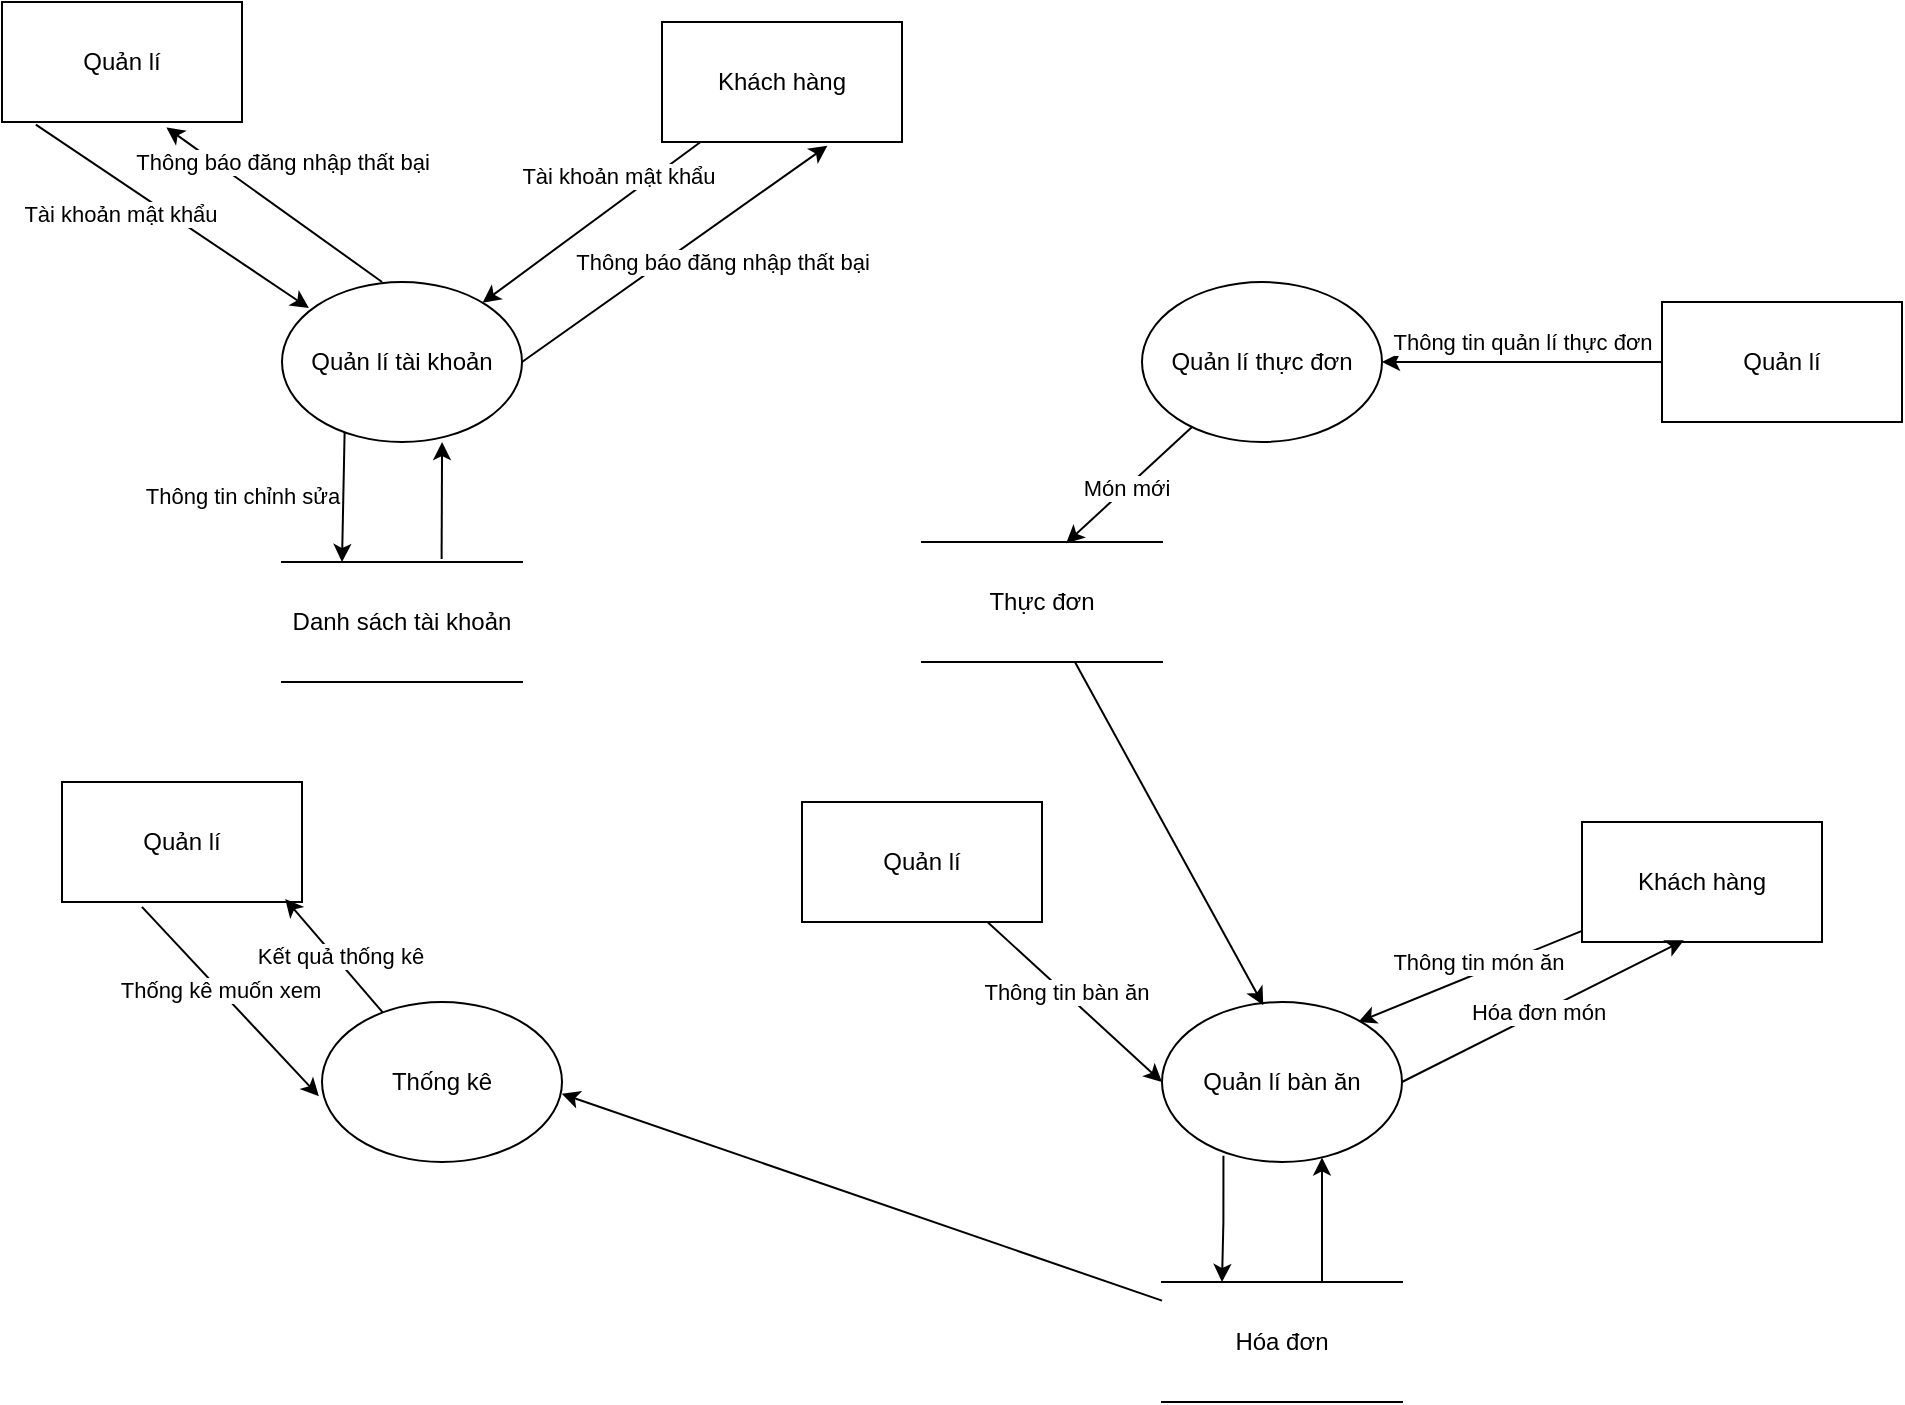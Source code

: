 <mxfile version="25.0.3">
  <diagram name="Page-1" id="23KiS0wJYd-hIT1gN5Hk">
    <mxGraphModel dx="1209" dy="709" grid="1" gridSize="10" guides="1" tooltips="1" connect="1" arrows="1" fold="1" page="1" pageScale="1" pageWidth="850" pageHeight="1100" math="0" shadow="0">
      <root>
        <mxCell id="0" />
        <mxCell id="1" parent="0" />
        <mxCell id="ZsxzbSCh8hVSPQhu20VD-19" style="rounded=0;orthogonalLoop=1;jettySize=auto;html=1;entryX=0.25;entryY=0;entryDx=0;entryDy=0;exitX=0.261;exitY=0.931;exitDx=0;exitDy=0;exitPerimeter=0;" parent="1" source="ZsxzbSCh8hVSPQhu20VD-1" target="ZsxzbSCh8hVSPQhu20VD-18" edge="1">
          <mxGeometry relative="1" as="geometry" />
        </mxCell>
        <mxCell id="ZsxzbSCh8hVSPQhu20VD-21" value="Thông tin chỉnh sửa" style="edgeLabel;html=1;align=center;verticalAlign=middle;resizable=0;points=[];" parent="ZsxzbSCh8hVSPQhu20VD-19" vertex="1" connectable="0">
          <mxGeometry x="-0.009" y="-1" relative="1" as="geometry">
            <mxPoint x="-50" as="offset" />
          </mxGeometry>
        </mxCell>
        <mxCell id="ZsxzbSCh8hVSPQhu20VD-1" value="Quản lí tài khoản" style="ellipse;whiteSpace=wrap;html=1;" parent="1" vertex="1">
          <mxGeometry x="150" y="170" width="120" height="80" as="geometry" />
        </mxCell>
        <mxCell id="ZsxzbSCh8hVSPQhu20VD-2" value="Quản lí thực đơn" style="ellipse;whiteSpace=wrap;html=1;" parent="1" vertex="1">
          <mxGeometry x="580" y="170" width="120" height="80" as="geometry" />
        </mxCell>
        <mxCell id="ZsxzbSCh8hVSPQhu20VD-44" style="edgeStyle=orthogonalEdgeStyle;rounded=0;orthogonalLoop=1;jettySize=auto;html=1;entryX=0.25;entryY=0;entryDx=0;entryDy=0;exitX=0.256;exitY=0.961;exitDx=0;exitDy=0;exitPerimeter=0;" parent="1" source="ZsxzbSCh8hVSPQhu20VD-3" target="ZsxzbSCh8hVSPQhu20VD-42" edge="1">
          <mxGeometry relative="1" as="geometry">
            <Array as="points">
              <mxPoint x="621" y="640" />
              <mxPoint x="620" y="640" />
            </Array>
          </mxGeometry>
        </mxCell>
        <mxCell id="ZsxzbSCh8hVSPQhu20VD-3" value="Quản lí bàn ăn" style="ellipse;whiteSpace=wrap;html=1;" parent="1" vertex="1">
          <mxGeometry x="590" y="530" width="120" height="80" as="geometry" />
        </mxCell>
        <mxCell id="ZsxzbSCh8hVSPQhu20VD-4" value="Thống kê" style="ellipse;whiteSpace=wrap;html=1;" parent="1" vertex="1">
          <mxGeometry x="170" y="530" width="120" height="80" as="geometry" />
        </mxCell>
        <mxCell id="ZsxzbSCh8hVSPQhu20VD-8" style="rounded=0;orthogonalLoop=1;jettySize=auto;html=1;exitX=0.141;exitY=1.022;exitDx=0;exitDy=0;entryX=0.112;entryY=0.163;entryDx=0;entryDy=0;entryPerimeter=0;exitPerimeter=0;" parent="1" source="ZsxzbSCh8hVSPQhu20VD-5" target="ZsxzbSCh8hVSPQhu20VD-1" edge="1">
          <mxGeometry relative="1" as="geometry" />
        </mxCell>
        <mxCell id="ZsxzbSCh8hVSPQhu20VD-9" value="Tài khoản mật khẩu" style="edgeLabel;html=1;align=center;verticalAlign=middle;resizable=0;points=[];" parent="ZsxzbSCh8hVSPQhu20VD-8" vertex="1" connectable="0">
          <mxGeometry x="-0.056" y="-4" relative="1" as="geometry">
            <mxPoint x="-20" y="-2" as="offset" />
          </mxGeometry>
        </mxCell>
        <mxCell id="ZsxzbSCh8hVSPQhu20VD-5" value="Quản lí" style="rounded=0;whiteSpace=wrap;html=1;" parent="1" vertex="1">
          <mxGeometry x="10" y="30" width="120" height="60" as="geometry" />
        </mxCell>
        <mxCell id="ZsxzbSCh8hVSPQhu20VD-10" style="rounded=0;orthogonalLoop=1;jettySize=auto;html=1;" parent="1" source="ZsxzbSCh8hVSPQhu20VD-7" target="ZsxzbSCh8hVSPQhu20VD-1" edge="1">
          <mxGeometry relative="1" as="geometry" />
        </mxCell>
        <mxCell id="ZsxzbSCh8hVSPQhu20VD-11" value="Tài khoản mật khẩu" style="edgeLabel;html=1;align=center;verticalAlign=middle;resizable=0;points=[];" parent="ZsxzbSCh8hVSPQhu20VD-10" vertex="1" connectable="0">
          <mxGeometry x="-0.01" y="-2" relative="1" as="geometry">
            <mxPoint x="14" y="-21" as="offset" />
          </mxGeometry>
        </mxCell>
        <mxCell id="ZsxzbSCh8hVSPQhu20VD-7" value="Khách hàng" style="rounded=0;whiteSpace=wrap;html=1;" parent="1" vertex="1">
          <mxGeometry x="340" y="40" width="120" height="60" as="geometry" />
        </mxCell>
        <mxCell id="ZsxzbSCh8hVSPQhu20VD-12" style="rounded=0;orthogonalLoop=1;jettySize=auto;html=1;entryX=0.685;entryY=1.045;entryDx=0;entryDy=0;entryPerimeter=0;exitX=0.417;exitY=0;exitDx=0;exitDy=0;exitPerimeter=0;" parent="1" source="ZsxzbSCh8hVSPQhu20VD-1" target="ZsxzbSCh8hVSPQhu20VD-5" edge="1">
          <mxGeometry relative="1" as="geometry" />
        </mxCell>
        <mxCell id="ZsxzbSCh8hVSPQhu20VD-13" value="Thông báo đăng nhập thất bại" style="edgeLabel;html=1;align=center;verticalAlign=middle;resizable=0;points=[];" parent="ZsxzbSCh8hVSPQhu20VD-12" vertex="1" connectable="0">
          <mxGeometry x="-0.05" y="-2" relative="1" as="geometry">
            <mxPoint y="-22" as="offset" />
          </mxGeometry>
        </mxCell>
        <mxCell id="ZsxzbSCh8hVSPQhu20VD-14" style="rounded=0;orthogonalLoop=1;jettySize=auto;html=1;entryX=0.689;entryY=1.031;entryDx=0;entryDy=0;entryPerimeter=0;exitX=1;exitY=0.5;exitDx=0;exitDy=0;" parent="1" source="ZsxzbSCh8hVSPQhu20VD-1" target="ZsxzbSCh8hVSPQhu20VD-7" edge="1">
          <mxGeometry relative="1" as="geometry" />
        </mxCell>
        <mxCell id="ZsxzbSCh8hVSPQhu20VD-15" value="Thông báo đăng nhập thất bại" style="edgeLabel;html=1;align=center;verticalAlign=middle;resizable=0;points=[];" parent="ZsxzbSCh8hVSPQhu20VD-14" vertex="1" connectable="0">
          <mxGeometry x="-0.015" relative="1" as="geometry">
            <mxPoint x="25" y="3" as="offset" />
          </mxGeometry>
        </mxCell>
        <mxCell id="ZsxzbSCh8hVSPQhu20VD-18" value="Danh sách tài khoản" style="shape=partialRectangle;whiteSpace=wrap;html=1;left=0;right=0;fillColor=none;" parent="1" vertex="1">
          <mxGeometry x="150" y="310" width="120" height="60" as="geometry" />
        </mxCell>
        <mxCell id="ZsxzbSCh8hVSPQhu20VD-20" style="rounded=0;orthogonalLoop=1;jettySize=auto;html=1;entryX=0.667;entryY=1;entryDx=0;entryDy=0;entryPerimeter=0;exitX=0.665;exitY=-0.025;exitDx=0;exitDy=0;exitPerimeter=0;" parent="1" source="ZsxzbSCh8hVSPQhu20VD-18" target="ZsxzbSCh8hVSPQhu20VD-1" edge="1">
          <mxGeometry relative="1" as="geometry" />
        </mxCell>
        <mxCell id="ZsxzbSCh8hVSPQhu20VD-22" value="Quản lí" style="rounded=0;whiteSpace=wrap;html=1;" parent="1" vertex="1">
          <mxGeometry x="840" y="180" width="120" height="60" as="geometry" />
        </mxCell>
        <mxCell id="ZsxzbSCh8hVSPQhu20VD-23" style="rounded=0;orthogonalLoop=1;jettySize=auto;html=1;entryX=1;entryY=0.5;entryDx=0;entryDy=0;" parent="1" source="ZsxzbSCh8hVSPQhu20VD-22" target="ZsxzbSCh8hVSPQhu20VD-2" edge="1">
          <mxGeometry relative="1" as="geometry" />
        </mxCell>
        <mxCell id="ZsxzbSCh8hVSPQhu20VD-24" value="Thông tin quản lí thực đơn" style="edgeLabel;html=1;align=center;verticalAlign=middle;resizable=0;points=[];" parent="ZsxzbSCh8hVSPQhu20VD-23" vertex="1" connectable="0">
          <mxGeometry x="0.051" y="4" relative="1" as="geometry">
            <mxPoint x="3" y="-14" as="offset" />
          </mxGeometry>
        </mxCell>
        <mxCell id="ZsxzbSCh8hVSPQhu20VD-31" style="rounded=0;orthogonalLoop=1;jettySize=auto;html=1;entryX=0;entryY=0.5;entryDx=0;entryDy=0;" parent="1" source="ZsxzbSCh8hVSPQhu20VD-25" target="ZsxzbSCh8hVSPQhu20VD-3" edge="1">
          <mxGeometry relative="1" as="geometry" />
        </mxCell>
        <mxCell id="ZsxzbSCh8hVSPQhu20VD-32" value="Thông tin bàn ăn" style="edgeLabel;html=1;align=center;verticalAlign=middle;resizable=0;points=[];" parent="ZsxzbSCh8hVSPQhu20VD-31" vertex="1" connectable="0">
          <mxGeometry x="-0.123" y="1" relative="1" as="geometry">
            <mxPoint as="offset" />
          </mxGeometry>
        </mxCell>
        <mxCell id="ZsxzbSCh8hVSPQhu20VD-25" value="Quản lí" style="rounded=0;whiteSpace=wrap;html=1;" parent="1" vertex="1">
          <mxGeometry x="410" y="430" width="120" height="60" as="geometry" />
        </mxCell>
        <mxCell id="ZsxzbSCh8hVSPQhu20VD-26" value="Khách hàng" style="rounded=0;whiteSpace=wrap;html=1;" parent="1" vertex="1">
          <mxGeometry x="800" y="440" width="120" height="60" as="geometry" />
        </mxCell>
        <mxCell id="ZsxzbSCh8hVSPQhu20VD-27" style="rounded=0;orthogonalLoop=1;jettySize=auto;html=1;entryX=0.818;entryY=0.125;entryDx=0;entryDy=0;entryPerimeter=0;" parent="1" source="ZsxzbSCh8hVSPQhu20VD-26" target="ZsxzbSCh8hVSPQhu20VD-3" edge="1">
          <mxGeometry relative="1" as="geometry" />
        </mxCell>
        <mxCell id="ZsxzbSCh8hVSPQhu20VD-28" value="Thông tin món ăn" style="edgeLabel;html=1;align=center;verticalAlign=middle;resizable=0;points=[];" parent="ZsxzbSCh8hVSPQhu20VD-27" vertex="1" connectable="0">
          <mxGeometry x="-0.037" y="4" relative="1" as="geometry">
            <mxPoint y="-10" as="offset" />
          </mxGeometry>
        </mxCell>
        <mxCell id="ZsxzbSCh8hVSPQhu20VD-29" style="rounded=0;orthogonalLoop=1;jettySize=auto;html=1;entryX=0.424;entryY=0.986;entryDx=0;entryDy=0;entryPerimeter=0;exitX=1;exitY=0.5;exitDx=0;exitDy=0;" parent="1" source="ZsxzbSCh8hVSPQhu20VD-3" target="ZsxzbSCh8hVSPQhu20VD-26" edge="1">
          <mxGeometry relative="1" as="geometry" />
        </mxCell>
        <mxCell id="ZsxzbSCh8hVSPQhu20VD-30" value="Hóa đơn món" style="edgeLabel;html=1;align=center;verticalAlign=middle;resizable=0;points=[];" parent="ZsxzbSCh8hVSPQhu20VD-29" vertex="1" connectable="0">
          <mxGeometry x="-0.039" y="1" relative="1" as="geometry">
            <mxPoint as="offset" />
          </mxGeometry>
        </mxCell>
        <mxCell id="ZsxzbSCh8hVSPQhu20VD-33" value="Thực đơn" style="shape=partialRectangle;whiteSpace=wrap;html=1;left=0;right=0;fillColor=none;" parent="1" vertex="1">
          <mxGeometry x="470" y="300" width="120" height="60" as="geometry" />
        </mxCell>
        <mxCell id="ZsxzbSCh8hVSPQhu20VD-34" style="rounded=0;orthogonalLoop=1;jettySize=auto;html=1;entryX=0.601;entryY=0.01;entryDx=0;entryDy=0;entryPerimeter=0;" parent="1" source="ZsxzbSCh8hVSPQhu20VD-2" target="ZsxzbSCh8hVSPQhu20VD-33" edge="1">
          <mxGeometry relative="1" as="geometry" />
        </mxCell>
        <mxCell id="ZsxzbSCh8hVSPQhu20VD-35" value="Món mới" style="edgeLabel;html=1;align=center;verticalAlign=middle;resizable=0;points=[];" parent="ZsxzbSCh8hVSPQhu20VD-34" vertex="1" connectable="0">
          <mxGeometry x="0.051" y="-1" relative="1" as="geometry">
            <mxPoint as="offset" />
          </mxGeometry>
        </mxCell>
        <mxCell id="ZsxzbSCh8hVSPQhu20VD-36" style="rounded=0;orthogonalLoop=1;jettySize=auto;html=1;entryX=0.422;entryY=0.02;entryDx=0;entryDy=0;entryPerimeter=0;" parent="1" source="ZsxzbSCh8hVSPQhu20VD-33" target="ZsxzbSCh8hVSPQhu20VD-3" edge="1">
          <mxGeometry relative="1" as="geometry" />
        </mxCell>
        <mxCell id="ZsxzbSCh8hVSPQhu20VD-37" value="Quản lí" style="rounded=0;whiteSpace=wrap;html=1;" parent="1" vertex="1">
          <mxGeometry x="40" y="420" width="120" height="60" as="geometry" />
        </mxCell>
        <mxCell id="ZsxzbSCh8hVSPQhu20VD-38" style="rounded=0;orthogonalLoop=1;jettySize=auto;html=1;entryX=0.93;entryY=0.974;entryDx=0;entryDy=0;entryPerimeter=0;" parent="1" source="ZsxzbSCh8hVSPQhu20VD-4" target="ZsxzbSCh8hVSPQhu20VD-37" edge="1">
          <mxGeometry relative="1" as="geometry" />
        </mxCell>
        <mxCell id="ZsxzbSCh8hVSPQhu20VD-39" value="Kết quả thống kê" style="edgeLabel;html=1;align=center;verticalAlign=middle;resizable=0;points=[];" parent="ZsxzbSCh8hVSPQhu20VD-38" vertex="1" connectable="0">
          <mxGeometry x="-0.034" y="-2" relative="1" as="geometry">
            <mxPoint as="offset" />
          </mxGeometry>
        </mxCell>
        <mxCell id="ZsxzbSCh8hVSPQhu20VD-40" style="rounded=0;orthogonalLoop=1;jettySize=auto;html=1;entryX=-0.013;entryY=0.589;entryDx=0;entryDy=0;entryPerimeter=0;exitX=0.333;exitY=1.041;exitDx=0;exitDy=0;exitPerimeter=0;" parent="1" source="ZsxzbSCh8hVSPQhu20VD-37" target="ZsxzbSCh8hVSPQhu20VD-4" edge="1">
          <mxGeometry relative="1" as="geometry" />
        </mxCell>
        <mxCell id="ZsxzbSCh8hVSPQhu20VD-41" value="Thống kê muốn xem" style="edgeLabel;html=1;align=center;verticalAlign=middle;resizable=0;points=[];" parent="ZsxzbSCh8hVSPQhu20VD-40" vertex="1" connectable="0">
          <mxGeometry x="-0.128" relative="1" as="geometry">
            <mxPoint as="offset" />
          </mxGeometry>
        </mxCell>
        <mxCell id="ZsxzbSCh8hVSPQhu20VD-45" value="" style="edgeStyle=orthogonalEdgeStyle;rounded=0;orthogonalLoop=1;jettySize=auto;html=1;" parent="1" source="ZsxzbSCh8hVSPQhu20VD-42" target="ZsxzbSCh8hVSPQhu20VD-3" edge="1">
          <mxGeometry relative="1" as="geometry">
            <Array as="points">
              <mxPoint x="670" y="640" />
              <mxPoint x="670" y="640" />
            </Array>
          </mxGeometry>
        </mxCell>
        <mxCell id="ZsxzbSCh8hVSPQhu20VD-42" value="Hóa đơn" style="shape=partialRectangle;whiteSpace=wrap;html=1;left=0;right=0;fillColor=none;" parent="1" vertex="1">
          <mxGeometry x="590" y="670" width="120" height="60" as="geometry" />
        </mxCell>
        <mxCell id="ZsxzbSCh8hVSPQhu20VD-46" style="rounded=0;orthogonalLoop=1;jettySize=auto;html=1;entryX=0.999;entryY=0.574;entryDx=0;entryDy=0;entryPerimeter=0;" parent="1" source="ZsxzbSCh8hVSPQhu20VD-42" target="ZsxzbSCh8hVSPQhu20VD-4" edge="1">
          <mxGeometry relative="1" as="geometry" />
        </mxCell>
      </root>
    </mxGraphModel>
  </diagram>
</mxfile>
